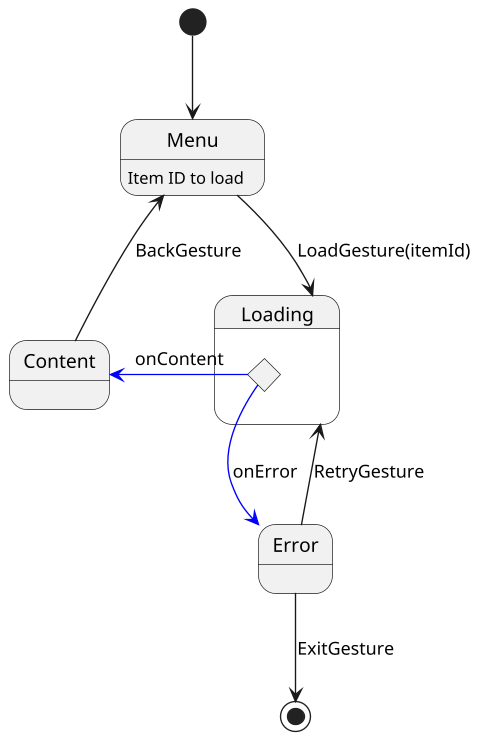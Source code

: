 @startuml
'https://plantuml.com/state-diagram

scale 480 width
[*] --> Menu

state Menu
Menu: Item ID to load
Menu -down-> Loading : LoadGesture(itemId)

state Loading {
    state Status <<choice>>
}
Status -[#blue]-> Error : onError
Status -left[#blue]-> Content : onContent

state Error
Error --> Loading : RetryGesture
Error --> [*] : ExitGesture

state Content
Content -up-> Menu: BackGesture
@enduml